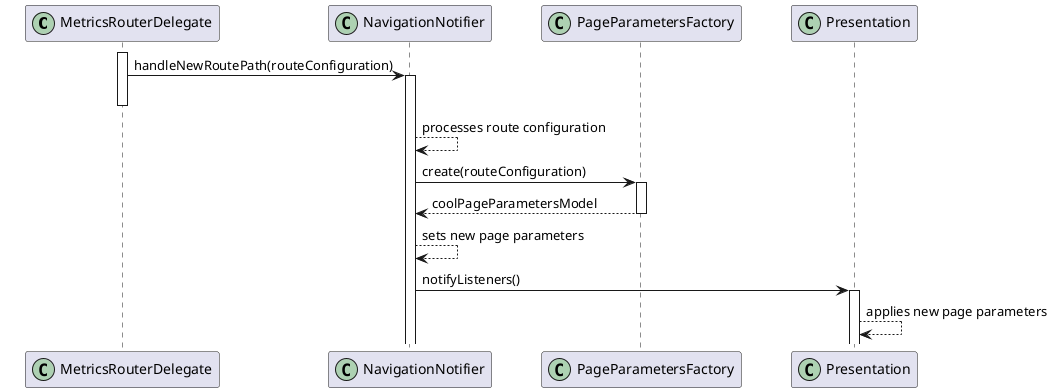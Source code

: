 @startuml updating_page_parameters_sequence_diagram

skinparam ParticipantPadding 20
skinparam BoxPadding 10

participant MetricsRouterDelegate << (C,#ADD1B2) >>
participant NavigationNotifier << (C,#ADD1B2) >>
participant PageParametersFactory << (C,#ADD1B2) >>
participant Presentation << (C,#ADD1B2) >>

activate MetricsRouterDelegate
MetricsRouterDelegate -> NavigationNotifier : handleNewRoutePath(routeConfiguration)
activate NavigationNotifier
deactivate MetricsRouterDelegate

NavigationNotifier --> NavigationNotifier : processes route configuration

NavigationNotifier -> PageParametersFactory : create(routeConfiguration)
activate PageParametersFactory

PageParametersFactory --> NavigationNotifier : coolPageParametersModel
deactivate PageParametersFactory

NavigationNotifier --> NavigationNotifier : sets new page parameters

NavigationNotifier -> Presentation : notifyListeners()
activate Presentation

Presentation --> Presentation : applies new page parameters

@enduml
